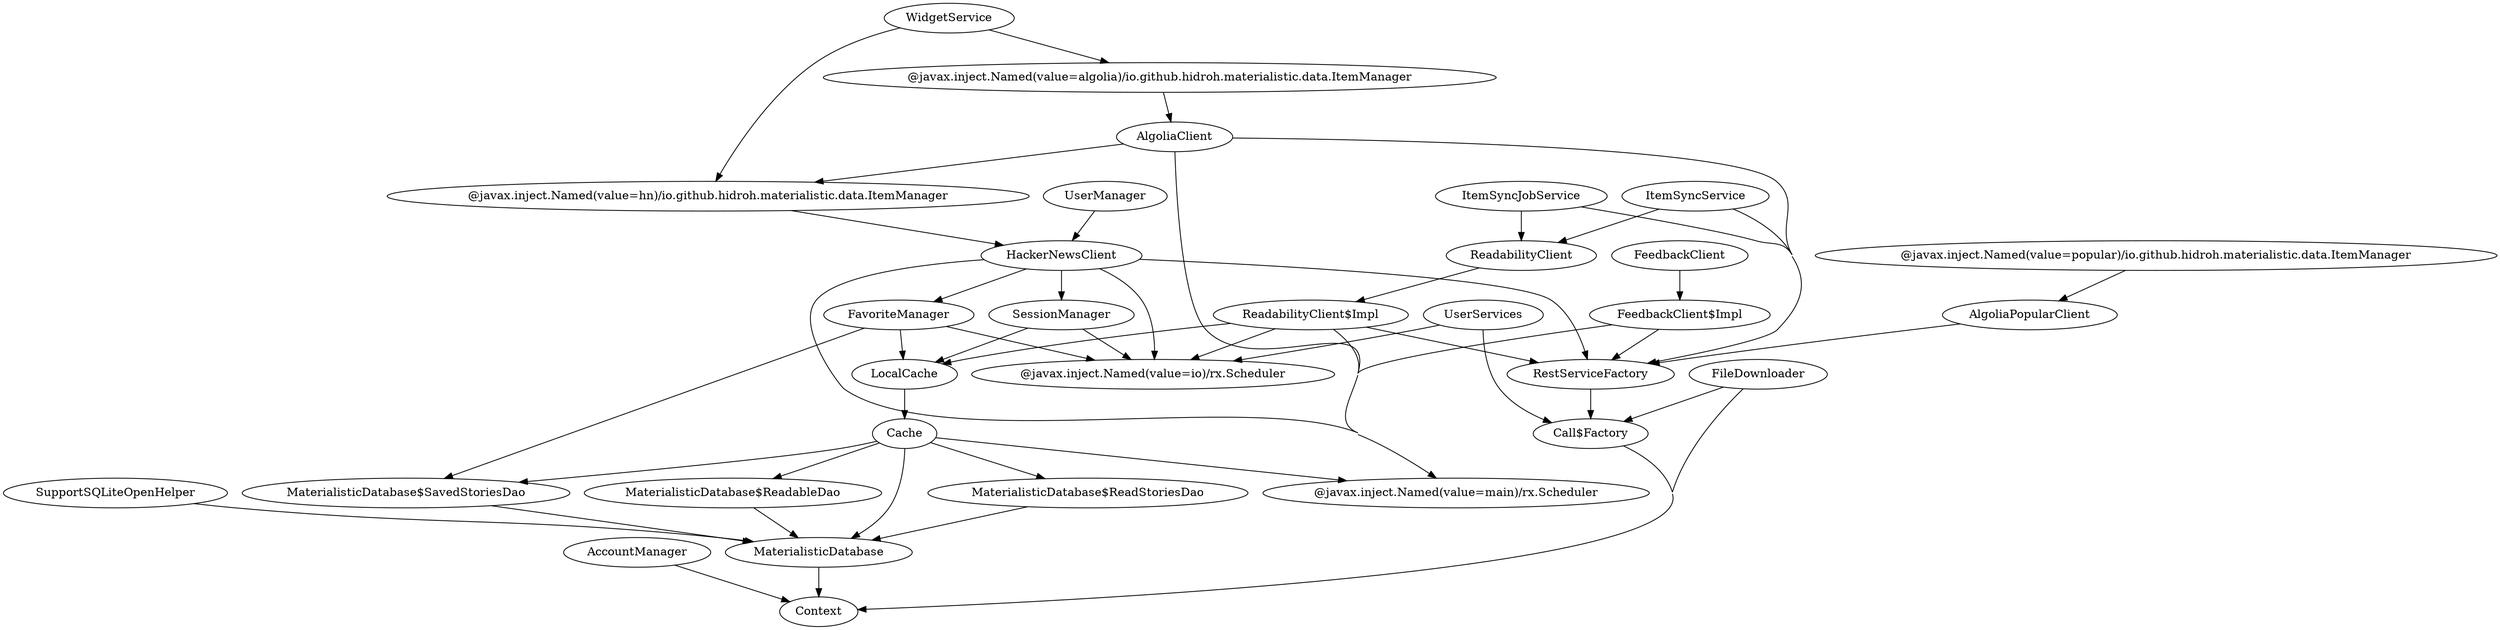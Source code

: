 digraph G1 {
  concentrate = true;
  n2 [label="@javax.inject.Named(value=algolia)/io.github.hidroh.materialistic.data.ItemManager"];
  n2 -> AlgoliaClient;
  n3 [label="@javax.inject.Named(value=hn)/io.github.hidroh.materialistic.data.ItemManager"];
  n3 -> HackerNewsClient;
  n4 [label="@javax.inject.Named(value=popular)/io.github.hidroh.materialistic.data.ItemManager"];
  n4 -> AlgoliaPopularClient;
  AccountManager -> Context;
  AlgoliaClient -> n3;
  n5 [label="@javax.inject.Named(value=main)/rx.Scheduler"];
  AlgoliaClient -> n5;
  AlgoliaClient -> RestServiceFactory;
  AlgoliaPopularClient -> RestServiceFactory;
  Cache -> n5;
  Cache -> MaterialisticDatabase;
  n6 [label="MaterialisticDatabase$ReadStoriesDao"];
  Cache -> n6;
  n7 [label="MaterialisticDatabase$ReadableDao"];
  Cache -> n7;
  n8 [label="MaterialisticDatabase$SavedStoriesDao"];
  Cache -> n8;
  n9 [label="Call$Factory"];
  n9 -> Context;
  n10 [label="@javax.inject.Named(value=io)/rx.Scheduler"];
  FavoriteManager -> n10;
  FavoriteManager -> LocalCache;
  FavoriteManager -> n8;
  n11 [label="FeedbackClient$Impl"];
  FeedbackClient -> n11;
  n11 -> n5;
  n11 -> RestServiceFactory;
  FileDownloader -> Context;
  FileDownloader -> n9;
  HackerNewsClient -> FavoriteManager;
  HackerNewsClient -> SessionManager;
  HackerNewsClient -> n10;
  HackerNewsClient -> n5;
  HackerNewsClient -> RestServiceFactory;
  ItemSyncJobService -> ReadabilityClient;
  ItemSyncJobService -> RestServiceFactory;
  ItemSyncService -> ReadabilityClient;
  ItemSyncService -> RestServiceFactory;
  LocalCache -> Cache;
  MaterialisticDatabase -> Context;
  n6 -> MaterialisticDatabase;
  n7 -> MaterialisticDatabase;
  n8 -> MaterialisticDatabase;
  n12 [label="ReadabilityClient$Impl"];
  ReadabilityClient -> n12;
  n12 -> n10;
  n12 -> n5;
  n12 -> LocalCache;
  n12 -> RestServiceFactory;
  RestServiceFactory -> n9;
  SessionManager -> n10;
  SessionManager -> LocalCache;
  SupportSQLiteOpenHelper -> MaterialisticDatabase;
  UserManager -> HackerNewsClient;
  UserServices -> n10;
  UserServices -> n9;
  WidgetService -> n2;
  WidgetService -> n3;
}
